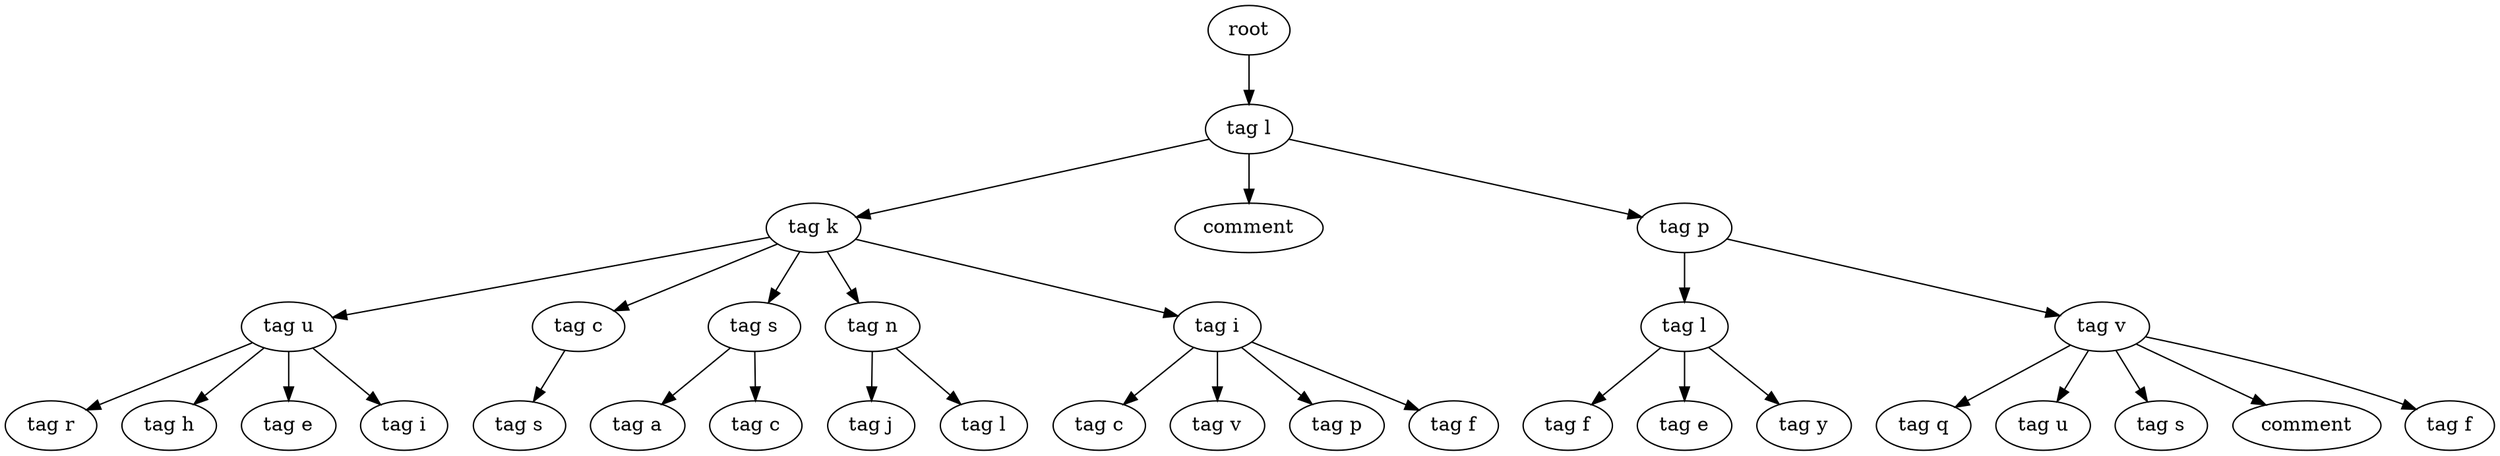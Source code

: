 digraph Tree{
0[label="root"];
0->00
00[label="tag l"];
00->000
000[label="tag k"];
000->0000
0000[label="tag u"];
0000->00000
00000[label="tag r"];
0000->00001
00001[label="tag h"];
0000->00002
00002[label="tag e"];
0000->00003
00003[label="tag i"];
000->0001
0001[label="tag c"];
0001->00010
00010[label="tag s"];
000->0002
0002[label="tag s"];
0002->00020
00020[label="tag a"];
0002->00021
00021[label="tag c"];
000->0003
0003[label="tag n"];
0003->00030
00030[label="tag j"];
0003->00031
00031[label="tag l"];
000->0004
0004[label="tag i"];
0004->00040
00040[label="tag c"];
0004->00041
00041[label="tag v"];
0004->00042
00042[label="tag p"];
0004->00043
00043[label="tag f"];
00->001
001[label="comment"];
00->002
002[label="tag p"];
002->0020
0020[label="tag l"];
0020->00200
00200[label="tag f"];
0020->00201
00201[label="tag e"];
0020->00202
00202[label="tag y"];
002->0021
0021[label="tag v"];
0021->00210
00210[label="tag q"];
0021->00211
00211[label="tag u"];
0021->00212
00212[label="tag s"];
0021->00213
00213[label="comment"];
0021->00214
00214[label="tag f"];
}
